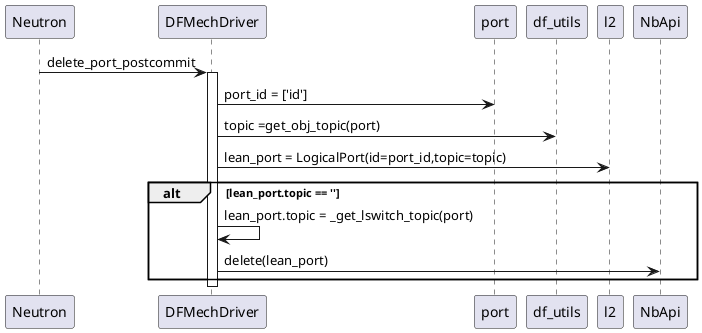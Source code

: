 @startuml delete port
Neutron->DFMechDriver:delete_port_postcommit
activate DFMechDriver
'port = context.current
DFMechDriver->port:port_id = ['id']
DFMechDriver->df_utils:topic =get_obj_topic(port)
DFMechDriver->l2:lean_port = LogicalPort(id=port_id,topic=topic)

' Update topic for FIP ports
alt lean_port.topic == ''
    DFMechDriver->DFMechDriver:lean_port.topic = _get_lswitch_topic(port)

    DFMechDriver->NbApi:delete(lean_port)
end
deactivate DFMechDriver
@enduml